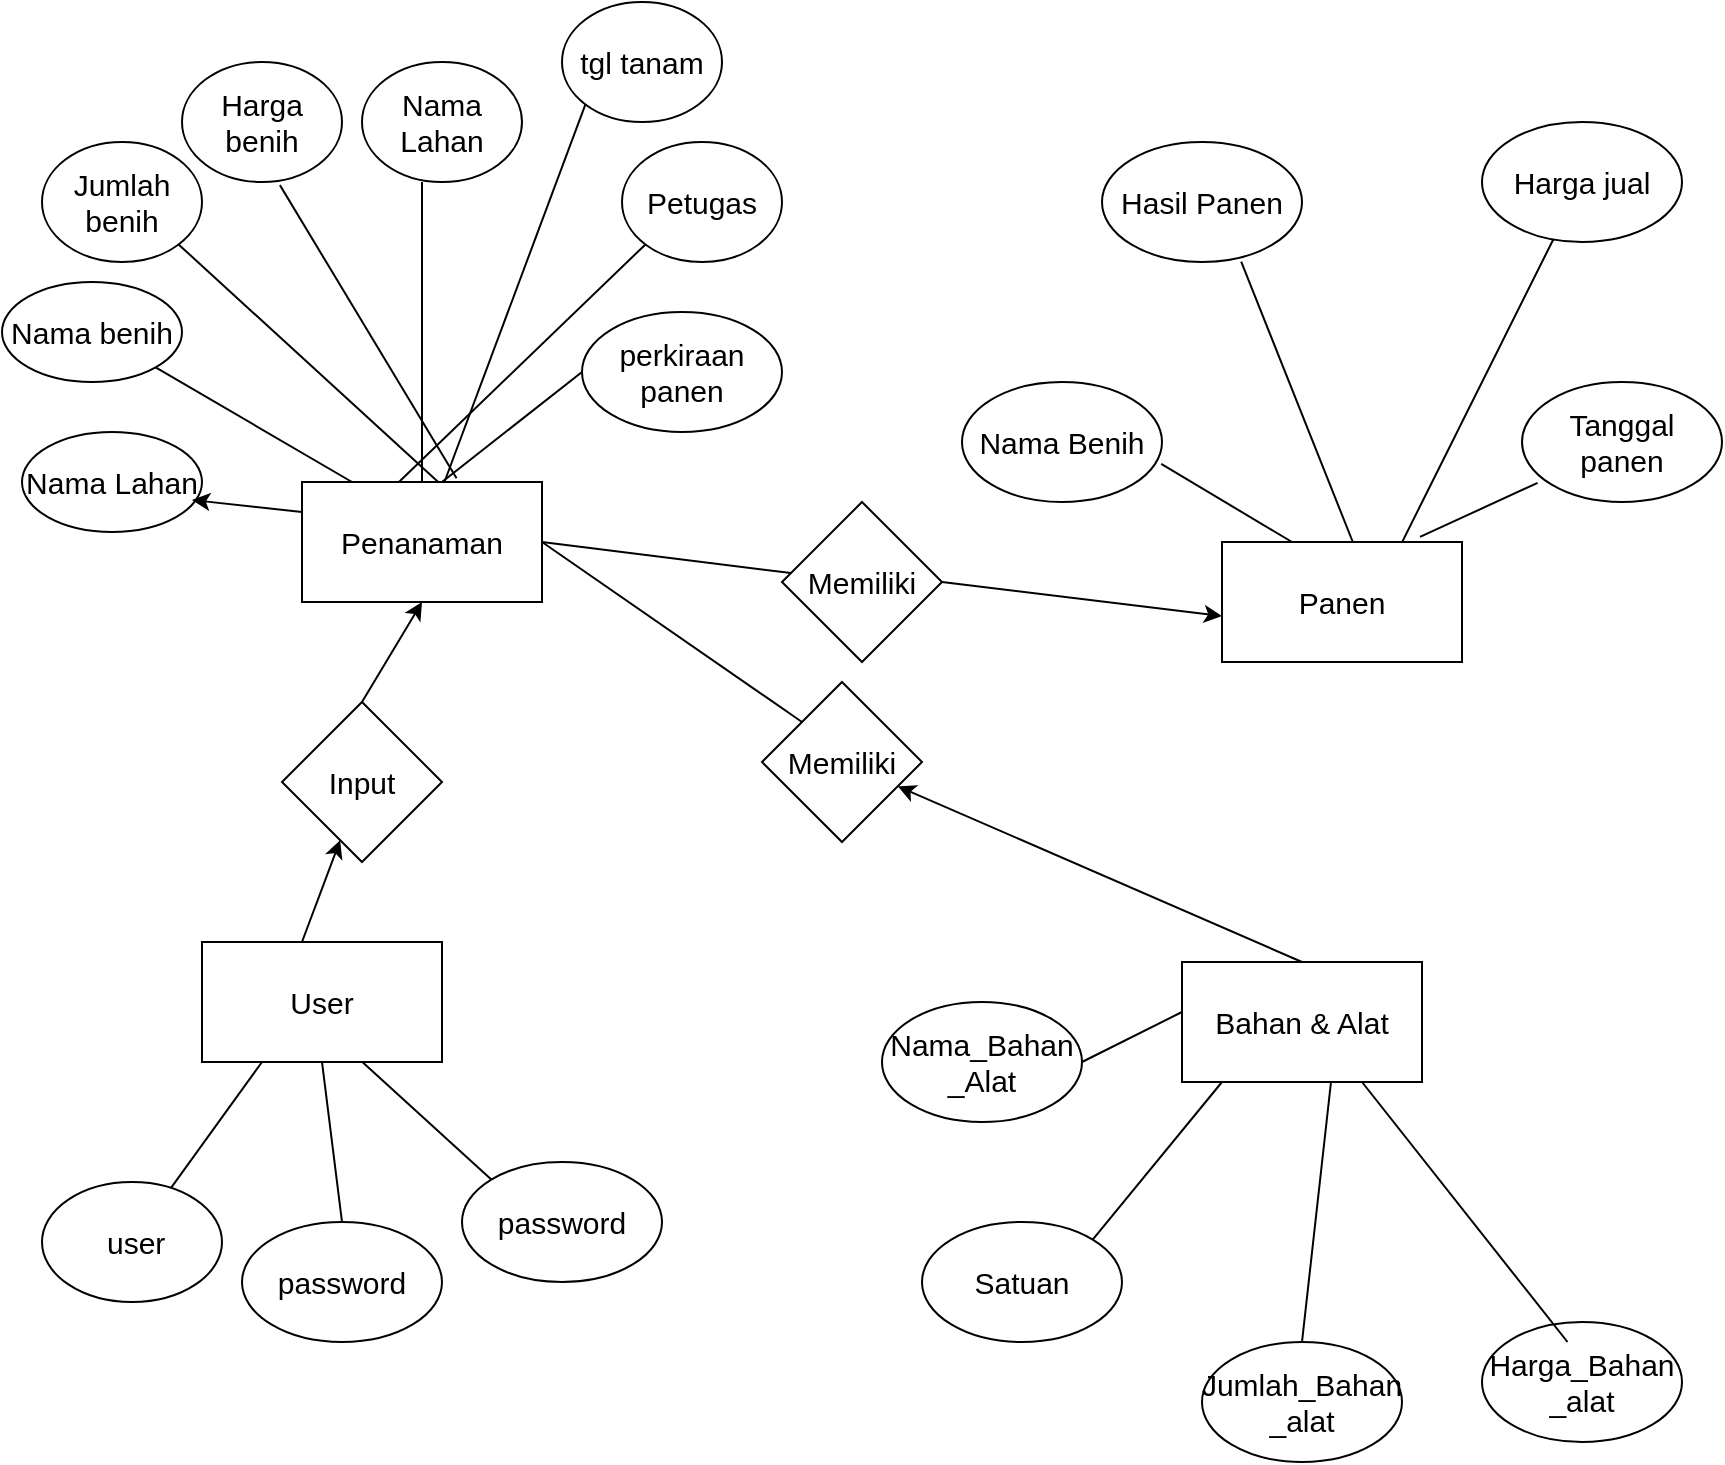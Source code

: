 <mxfile version="17.1.3" type="github">
  <diagram id="3jRMcSLiw0W7gwjwwNcd" name="Page-2">
    <mxGraphModel dx="2090" dy="643" grid="1" gridSize="10" guides="1" tooltips="1" connect="1" arrows="1" fold="1" page="1" pageScale="1" pageWidth="850" pageHeight="1100" math="0" shadow="0">
      <root>
        <mxCell id="GGf_Twrp3IPaFsppmbBV-0" />
        <mxCell id="GGf_Twrp3IPaFsppmbBV-1" parent="GGf_Twrp3IPaFsppmbBV-0" />
        <mxCell id="GGf_Twrp3IPaFsppmbBV-2" value="Bahan &amp;amp; Alat" style="rounded=0;whiteSpace=wrap;html=1;fontSize=15;" parent="GGf_Twrp3IPaFsppmbBV-1" vertex="1">
          <mxGeometry x="580" y="480" width="120" height="60" as="geometry" />
        </mxCell>
        <mxCell id="GGf_Twrp3IPaFsppmbBV-3" value="Penanaman" style="rounded=0;whiteSpace=wrap;html=1;fontSize=15;" parent="GGf_Twrp3IPaFsppmbBV-1" vertex="1">
          <mxGeometry x="140" y="240" width="120" height="60" as="geometry" />
        </mxCell>
        <mxCell id="GGf_Twrp3IPaFsppmbBV-4" value="Panen" style="rounded=0;whiteSpace=wrap;html=1;fontSize=15;" parent="GGf_Twrp3IPaFsppmbBV-1" vertex="1">
          <mxGeometry x="600" y="270" width="120" height="60" as="geometry" />
        </mxCell>
        <mxCell id="GGf_Twrp3IPaFsppmbBV-5" value="tgl tanam" style="ellipse;whiteSpace=wrap;html=1;fontSize=15;" parent="GGf_Twrp3IPaFsppmbBV-1" vertex="1">
          <mxGeometry x="270" width="80" height="60" as="geometry" />
        </mxCell>
        <mxCell id="GGf_Twrp3IPaFsppmbBV-6" value="perkiraan panen" style="ellipse;whiteSpace=wrap;html=1;fontSize=15;" parent="GGf_Twrp3IPaFsppmbBV-1" vertex="1">
          <mxGeometry x="280" y="155" width="100" height="60" as="geometry" />
        </mxCell>
        <mxCell id="GGf_Twrp3IPaFsppmbBV-7" value="Harga benih" style="ellipse;whiteSpace=wrap;html=1;fontSize=15;" parent="GGf_Twrp3IPaFsppmbBV-1" vertex="1">
          <mxGeometry x="80" y="30" width="80" height="60" as="geometry" />
        </mxCell>
        <mxCell id="GGf_Twrp3IPaFsppmbBV-8" value="Jumlah benih" style="ellipse;whiteSpace=wrap;html=1;fontSize=15;" parent="GGf_Twrp3IPaFsppmbBV-1" vertex="1">
          <mxGeometry x="10" y="70" width="80" height="60" as="geometry" />
        </mxCell>
        <mxCell id="GGf_Twrp3IPaFsppmbBV-9" value="Nama benih" style="ellipse;whiteSpace=wrap;html=1;fontSize=15;" parent="GGf_Twrp3IPaFsppmbBV-1" vertex="1">
          <mxGeometry x="-10" y="140" width="90" height="50" as="geometry" />
        </mxCell>
        <mxCell id="GGf_Twrp3IPaFsppmbBV-11" value="" style="endArrow=none;html=1;rounded=0;fontSize=15;entryX=1;entryY=1;entryDx=0;entryDy=0;" parent="GGf_Twrp3IPaFsppmbBV-1" target="GGf_Twrp3IPaFsppmbBV-9" edge="1">
          <mxGeometry width="50" height="50" relative="1" as="geometry">
            <mxPoint x="165" y="240" as="sourcePoint" />
            <mxPoint x="215" y="190" as="targetPoint" />
          </mxGeometry>
        </mxCell>
        <mxCell id="GGf_Twrp3IPaFsppmbBV-12" value="" style="endArrow=none;html=1;rounded=0;fontSize=15;entryX=1;entryY=1;entryDx=0;entryDy=0;" parent="GGf_Twrp3IPaFsppmbBV-1" target="GGf_Twrp3IPaFsppmbBV-8" edge="1">
          <mxGeometry width="50" height="50" relative="1" as="geometry">
            <mxPoint x="208.1" y="240" as="sourcePoint" />
            <mxPoint x="150.004" y="202.631" as="targetPoint" />
          </mxGeometry>
        </mxCell>
        <mxCell id="GGf_Twrp3IPaFsppmbBV-13" value="" style="endArrow=none;html=1;rounded=0;fontSize=15;entryX=0.612;entryY=1.026;entryDx=0;entryDy=0;entryPerimeter=0;exitX=0.644;exitY=-0.032;exitDx=0;exitDy=0;exitPerimeter=0;" parent="GGf_Twrp3IPaFsppmbBV-1" source="GGf_Twrp3IPaFsppmbBV-3" target="GGf_Twrp3IPaFsppmbBV-7" edge="1">
          <mxGeometry width="50" height="50" relative="1" as="geometry">
            <mxPoint x="230.0" y="244.5" as="sourcePoint" />
            <mxPoint x="140.463" y="115.502" as="targetPoint" />
          </mxGeometry>
        </mxCell>
        <mxCell id="GGf_Twrp3IPaFsppmbBV-14" value="" style="endArrow=none;html=1;rounded=0;fontSize=15;entryX=0;entryY=1;entryDx=0;entryDy=0;" parent="GGf_Twrp3IPaFsppmbBV-1" source="GGf_Twrp3IPaFsppmbBV-3" target="GGf_Twrp3IPaFsppmbBV-5" edge="1">
          <mxGeometry width="50" height="50" relative="1" as="geometry">
            <mxPoint x="268.32" y="263.26" as="sourcePoint" />
            <mxPoint x="260.0" y="106.74" as="targetPoint" />
          </mxGeometry>
        </mxCell>
        <mxCell id="GGf_Twrp3IPaFsppmbBV-15" value="" style="endArrow=none;html=1;rounded=0;fontSize=15;entryX=0;entryY=0.5;entryDx=0;entryDy=0;" parent="GGf_Twrp3IPaFsppmbBV-1" target="GGf_Twrp3IPaFsppmbBV-6" edge="1">
          <mxGeometry width="50" height="50" relative="1" as="geometry">
            <mxPoint x="210" y="240" as="sourcePoint" />
            <mxPoint x="281.437" y="121.002" as="targetPoint" />
          </mxGeometry>
        </mxCell>
        <mxCell id="GGf_Twrp3IPaFsppmbBV-16" value="User" style="rounded=0;whiteSpace=wrap;html=1;fontSize=15;" parent="GGf_Twrp3IPaFsppmbBV-1" vertex="1">
          <mxGeometry x="90" y="470" width="120" height="60" as="geometry" />
        </mxCell>
        <mxCell id="GGf_Twrp3IPaFsppmbBV-17" value="Nama Benih" style="ellipse;whiteSpace=wrap;html=1;fontSize=15;" parent="GGf_Twrp3IPaFsppmbBV-1" vertex="1">
          <mxGeometry x="470" y="190" width="100" height="60" as="geometry" />
        </mxCell>
        <mxCell id="GGf_Twrp3IPaFsppmbBV-18" value="Tanggal panen" style="ellipse;whiteSpace=wrap;html=1;fontSize=15;" parent="GGf_Twrp3IPaFsppmbBV-1" vertex="1">
          <mxGeometry x="750" y="190" width="100" height="60" as="geometry" />
        </mxCell>
        <mxCell id="GGf_Twrp3IPaFsppmbBV-19" value="Hasil Panen" style="ellipse;whiteSpace=wrap;html=1;fontSize=15;" parent="GGf_Twrp3IPaFsppmbBV-1" vertex="1">
          <mxGeometry x="540" y="70" width="100" height="60" as="geometry" />
        </mxCell>
        <mxCell id="GGf_Twrp3IPaFsppmbBV-20" value="Harga jual" style="ellipse;whiteSpace=wrap;html=1;fontSize=15;" parent="GGf_Twrp3IPaFsppmbBV-1" vertex="1">
          <mxGeometry x="730" y="60" width="100" height="60" as="geometry" />
        </mxCell>
        <mxCell id="GGf_Twrp3IPaFsppmbBV-21" value="Jumlah_Bahan&lt;br&gt;_alat" style="ellipse;whiteSpace=wrap;html=1;fontSize=15;" parent="GGf_Twrp3IPaFsppmbBV-1" vertex="1">
          <mxGeometry x="590" y="670" width="100" height="60" as="geometry" />
        </mxCell>
        <mxCell id="GGf_Twrp3IPaFsppmbBV-23" value="Nama_Bahan&lt;br&gt;_Alat" style="ellipse;whiteSpace=wrap;html=1;fontSize=15;" parent="GGf_Twrp3IPaFsppmbBV-1" vertex="1">
          <mxGeometry x="430" y="500" width="100" height="60" as="geometry" />
        </mxCell>
        <mxCell id="GGf_Twrp3IPaFsppmbBV-24" value="Harga_Bahan&lt;br&gt;_alat" style="ellipse;whiteSpace=wrap;html=1;fontSize=15;" parent="GGf_Twrp3IPaFsppmbBV-1" vertex="1">
          <mxGeometry x="730" y="660" width="100" height="60" as="geometry" />
        </mxCell>
        <mxCell id="GGf_Twrp3IPaFsppmbBV-25" value="Satuan" style="ellipse;whiteSpace=wrap;html=1;fontSize=15;" parent="GGf_Twrp3IPaFsppmbBV-1" vertex="1">
          <mxGeometry x="450" y="610" width="100" height="60" as="geometry" />
        </mxCell>
        <mxCell id="GGf_Twrp3IPaFsppmbBV-26" value="" style="endArrow=none;html=1;rounded=0;fontSize=15;exitX=1;exitY=0.5;exitDx=0;exitDy=0;" parent="GGf_Twrp3IPaFsppmbBV-1" source="GGf_Twrp3IPaFsppmbBV-23" edge="1">
          <mxGeometry width="50" height="50" relative="1" as="geometry">
            <mxPoint x="530" y="555" as="sourcePoint" />
            <mxPoint x="580" y="505" as="targetPoint" />
          </mxGeometry>
        </mxCell>
        <mxCell id="GGf_Twrp3IPaFsppmbBV-27" value="" style="endArrow=none;html=1;rounded=0;fontSize=15;exitX=1;exitY=0;exitDx=0;exitDy=0;" parent="GGf_Twrp3IPaFsppmbBV-1" source="GGf_Twrp3IPaFsppmbBV-25" edge="1">
          <mxGeometry width="50" height="50" relative="1" as="geometry">
            <mxPoint x="550" y="565" as="sourcePoint" />
            <mxPoint x="600" y="540" as="targetPoint" />
          </mxGeometry>
        </mxCell>
        <mxCell id="GGf_Twrp3IPaFsppmbBV-28" value="" style="endArrow=none;html=1;rounded=0;fontSize=15;exitX=0.5;exitY=0;exitDx=0;exitDy=0;" parent="GGf_Twrp3IPaFsppmbBV-1" source="GGf_Twrp3IPaFsppmbBV-21" edge="1">
          <mxGeometry width="50" height="50" relative="1" as="geometry">
            <mxPoint x="589.996" y="618.871" as="sourcePoint" />
            <mxPoint x="654.5" y="540" as="targetPoint" />
          </mxGeometry>
        </mxCell>
        <mxCell id="GGf_Twrp3IPaFsppmbBV-29" value="" style="endArrow=none;html=1;rounded=0;fontSize=15;exitX=0.5;exitY=0;exitDx=0;exitDy=0;entryX=0.75;entryY=1;entryDx=0;entryDy=0;" parent="GGf_Twrp3IPaFsppmbBV-1" target="GGf_Twrp3IPaFsppmbBV-2" edge="1">
          <mxGeometry width="50" height="50" relative="1" as="geometry">
            <mxPoint x="772.75" y="670.0" as="sourcePoint" />
            <mxPoint x="787.25" y="540" as="targetPoint" />
          </mxGeometry>
        </mxCell>
        <mxCell id="GGf_Twrp3IPaFsppmbBV-31" value="" style="endArrow=none;html=1;rounded=0;fontSize=15;entryX=0.996;entryY=0.683;entryDx=0;entryDy=0;entryPerimeter=0;" parent="GGf_Twrp3IPaFsppmbBV-1" target="GGf_Twrp3IPaFsppmbBV-17" edge="1">
          <mxGeometry width="50" height="50" relative="1" as="geometry">
            <mxPoint x="635" y="270" as="sourcePoint" />
            <mxPoint x="685" y="220" as="targetPoint" />
          </mxGeometry>
        </mxCell>
        <mxCell id="GGf_Twrp3IPaFsppmbBV-32" value="" style="endArrow=none;html=1;rounded=0;fontSize=15;entryX=0.696;entryY=0.997;entryDx=0;entryDy=0;entryPerimeter=0;" parent="GGf_Twrp3IPaFsppmbBV-1" target="GGf_Twrp3IPaFsppmbBV-19" edge="1">
          <mxGeometry width="50" height="50" relative="1" as="geometry">
            <mxPoint x="665.4" y="270" as="sourcePoint" />
            <mxPoint x="600.0" y="230.98" as="targetPoint" />
          </mxGeometry>
        </mxCell>
        <mxCell id="GGf_Twrp3IPaFsppmbBV-33" value="" style="endArrow=none;html=1;rounded=0;fontSize=15;" parent="GGf_Twrp3IPaFsppmbBV-1" target="GGf_Twrp3IPaFsppmbBV-20" edge="1">
          <mxGeometry width="50" height="50" relative="1" as="geometry">
            <mxPoint x="690.0" y="270.18" as="sourcePoint" />
            <mxPoint x="634.2" y="130.0" as="targetPoint" />
          </mxGeometry>
        </mxCell>
        <mxCell id="GGf_Twrp3IPaFsppmbBV-34" value="" style="endArrow=none;html=1;rounded=0;fontSize=15;entryX=0.078;entryY=0.84;entryDx=0;entryDy=0;entryPerimeter=0;exitX=0.825;exitY=-0.042;exitDx=0;exitDy=0;exitPerimeter=0;" parent="GGf_Twrp3IPaFsppmbBV-1" source="GGf_Twrp3IPaFsppmbBV-4" target="GGf_Twrp3IPaFsppmbBV-18" edge="1">
          <mxGeometry width="50" height="50" relative="1" as="geometry">
            <mxPoint x="700" y="280.18" as="sourcePoint" />
            <mxPoint x="775.719" y="128.75" as="targetPoint" />
          </mxGeometry>
        </mxCell>
        <mxCell id="GGf_Twrp3IPaFsppmbBV-35" value="&amp;nbsp;user" style="ellipse;whiteSpace=wrap;html=1;fontSize=15;" parent="GGf_Twrp3IPaFsppmbBV-1" vertex="1">
          <mxGeometry x="10" y="590" width="90" height="60" as="geometry" />
        </mxCell>
        <mxCell id="GGf_Twrp3IPaFsppmbBV-36" value="password" style="ellipse;whiteSpace=wrap;html=1;fontSize=15;" parent="GGf_Twrp3IPaFsppmbBV-1" vertex="1">
          <mxGeometry x="110" y="610" width="100" height="60" as="geometry" />
        </mxCell>
        <mxCell id="GGf_Twrp3IPaFsppmbBV-38" value="" style="endArrow=none;html=1;rounded=0;fontSize=15;exitX=0.25;exitY=1;exitDx=0;exitDy=0;" parent="GGf_Twrp3IPaFsppmbBV-1" source="GGf_Twrp3IPaFsppmbBV-16" target="GGf_Twrp3IPaFsppmbBV-35" edge="1">
          <mxGeometry width="50" height="50" relative="1" as="geometry">
            <mxPoint x="125" y="480" as="sourcePoint" />
            <mxPoint x="175" y="430" as="targetPoint" />
          </mxGeometry>
        </mxCell>
        <mxCell id="GGf_Twrp3IPaFsppmbBV-39" value="" style="endArrow=none;html=1;rounded=0;fontSize=15;exitX=0.5;exitY=1;exitDx=0;exitDy=0;" parent="GGf_Twrp3IPaFsppmbBV-1" source="GGf_Twrp3IPaFsppmbBV-16" edge="1">
          <mxGeometry width="50" height="50" relative="1" as="geometry">
            <mxPoint x="150" y="550" as="sourcePoint" />
            <mxPoint x="160" y="610" as="targetPoint" />
          </mxGeometry>
        </mxCell>
        <mxCell id="GGf_Twrp3IPaFsppmbBV-41" value="" style="endArrow=classic;html=1;rounded=0;fontSize=15;exitX=0.417;exitY=-0.002;exitDx=0;exitDy=0;exitPerimeter=0;" parent="GGf_Twrp3IPaFsppmbBV-1" target="M6xH8iQ4NFy6qSTSnN0h-0" edge="1" source="GGf_Twrp3IPaFsppmbBV-16">
          <mxGeometry width="50" height="50" relative="1" as="geometry">
            <mxPoint x="135" y="480" as="sourcePoint" />
            <mxPoint x="150" y="420" as="targetPoint" />
          </mxGeometry>
        </mxCell>
        <mxCell id="GGf_Twrp3IPaFsppmbBV-44" value="" style="endArrow=classic;html=1;rounded=0;fontSize=15;exitX=0.5;exitY=0;exitDx=0;exitDy=0;" parent="GGf_Twrp3IPaFsppmbBV-1" source="GGf_Twrp3IPaFsppmbBV-2" target="ZktvwcNXpLluFalXB4Im-2" edge="1">
          <mxGeometry width="50" height="50" relative="1" as="geometry">
            <mxPoint x="510" y="350.0" as="sourcePoint" />
            <mxPoint x="410" y="380" as="targetPoint" />
          </mxGeometry>
        </mxCell>
        <mxCell id="M6xH8iQ4NFy6qSTSnN0h-0" value="Input" style="rhombus;whiteSpace=wrap;html=1;fontSize=15;" parent="GGf_Twrp3IPaFsppmbBV-1" vertex="1">
          <mxGeometry x="130" y="350" width="80" height="80" as="geometry" />
        </mxCell>
        <mxCell id="M6xH8iQ4NFy6qSTSnN0h-1" value="" style="endArrow=classic;html=1;rounded=0;fontSize=15;entryX=0.5;entryY=1;entryDx=0;entryDy=0;exitX=0.5;exitY=0;exitDx=0;exitDy=0;" parent="GGf_Twrp3IPaFsppmbBV-1" source="M6xH8iQ4NFy6qSTSnN0h-0" target="GGf_Twrp3IPaFsppmbBV-3" edge="1">
          <mxGeometry width="50" height="50" relative="1" as="geometry">
            <mxPoint x="186.2" y="371.2" as="sourcePoint" />
            <mxPoint x="210.0" y="310.0" as="targetPoint" />
          </mxGeometry>
        </mxCell>
        <mxCell id="M6xH8iQ4NFy6qSTSnN0h-5" value="" style="endArrow=classic;html=1;rounded=0;fontSize=15;entryX=0;entryY=0.617;entryDx=0;entryDy=0;entryPerimeter=0;exitX=1;exitY=0.5;exitDx=0;exitDy=0;" parent="GGf_Twrp3IPaFsppmbBV-1" source="ZktvwcNXpLluFalXB4Im-4" target="GGf_Twrp3IPaFsppmbBV-4" edge="1">
          <mxGeometry width="50" height="50" relative="1" as="geometry">
            <mxPoint x="495.664" y="294.336" as="sourcePoint" />
            <mxPoint x="580" y="330" as="targetPoint" />
          </mxGeometry>
        </mxCell>
        <mxCell id="q-kjPyN1m_3NmtX6NYIw-0" value="Nama Lahan" style="ellipse;whiteSpace=wrap;html=1;fontSize=15;" parent="GGf_Twrp3IPaFsppmbBV-1" vertex="1">
          <mxGeometry x="170" y="30" width="80" height="60" as="geometry" />
        </mxCell>
        <mxCell id="q-kjPyN1m_3NmtX6NYIw-1" value="" style="endArrow=none;html=1;rounded=0;fontSize=15;entryX=0.612;entryY=1.026;entryDx=0;entryDy=0;entryPerimeter=0;" parent="GGf_Twrp3IPaFsppmbBV-1" edge="1">
          <mxGeometry width="50" height="50" relative="1" as="geometry">
            <mxPoint x="200" y="240" as="sourcePoint" />
            <mxPoint x="200.0" y="90.0" as="targetPoint" />
          </mxGeometry>
        </mxCell>
        <mxCell id="q-kjPyN1m_3NmtX6NYIw-2" value="Nama Lahan" style="ellipse;whiteSpace=wrap;html=1;fontSize=15;" parent="GGf_Twrp3IPaFsppmbBV-1" vertex="1">
          <mxGeometry y="215" width="90" height="50" as="geometry" />
        </mxCell>
        <mxCell id="q-kjPyN1m_3NmtX6NYIw-3" value="" style="endArrow=classic;html=1;rounded=0;exitX=0;exitY=0.25;exitDx=0;exitDy=0;" parent="GGf_Twrp3IPaFsppmbBV-1" source="GGf_Twrp3IPaFsppmbBV-3" edge="1">
          <mxGeometry width="50" height="50" relative="1" as="geometry">
            <mxPoint x="155" y="249" as="sourcePoint" />
            <mxPoint x="85" y="249" as="targetPoint" />
          </mxGeometry>
        </mxCell>
        <mxCell id="ZktvwcNXpLluFalXB4Im-0" value="password" style="ellipse;whiteSpace=wrap;html=1;fontSize=15;" vertex="1" parent="GGf_Twrp3IPaFsppmbBV-1">
          <mxGeometry x="220" y="580" width="100" height="60" as="geometry" />
        </mxCell>
        <mxCell id="ZktvwcNXpLluFalXB4Im-1" value="" style="endArrow=none;html=1;rounded=0;fontSize=15;exitX=0.667;exitY=0.998;exitDx=0;exitDy=0;entryX=0;entryY=0;entryDx=0;entryDy=0;exitPerimeter=0;" edge="1" parent="GGf_Twrp3IPaFsppmbBV-1" source="GGf_Twrp3IPaFsppmbBV-16" target="ZktvwcNXpLluFalXB4Im-0">
          <mxGeometry width="50" height="50" relative="1" as="geometry">
            <mxPoint x="185" y="540" as="sourcePoint" />
            <mxPoint x="195" y="610" as="targetPoint" />
          </mxGeometry>
        </mxCell>
        <mxCell id="ZktvwcNXpLluFalXB4Im-2" value="&lt;font style=&quot;font-size: 15px&quot;&gt;Memiliki&lt;/font&gt;" style="rhombus;whiteSpace=wrap;html=1;" vertex="1" parent="GGf_Twrp3IPaFsppmbBV-1">
          <mxGeometry x="370" y="340.0" width="80" height="80" as="geometry" />
        </mxCell>
        <mxCell id="ZktvwcNXpLluFalXB4Im-3" value="" style="endArrow=none;html=1;rounded=0;fontSize=15;entryX=1;entryY=0.5;entryDx=0;entryDy=0;exitX=0;exitY=0;exitDx=0;exitDy=0;" edge="1" parent="GGf_Twrp3IPaFsppmbBV-1" source="ZktvwcNXpLluFalXB4Im-2" target="GGf_Twrp3IPaFsppmbBV-3">
          <mxGeometry width="50" height="50" relative="1" as="geometry">
            <mxPoint x="360" y="360" as="sourcePoint" />
            <mxPoint x="410" y="310" as="targetPoint" />
          </mxGeometry>
        </mxCell>
        <mxCell id="ZktvwcNXpLluFalXB4Im-4" value="&lt;font style=&quot;font-size: 15px&quot;&gt;Memiliki&lt;/font&gt;" style="rhombus;whiteSpace=wrap;html=1;" vertex="1" parent="GGf_Twrp3IPaFsppmbBV-1">
          <mxGeometry x="380" y="250.0" width="80" height="80" as="geometry" />
        </mxCell>
        <mxCell id="ZktvwcNXpLluFalXB4Im-5" value="Petugas" style="ellipse;whiteSpace=wrap;html=1;fontSize=15;" vertex="1" parent="GGf_Twrp3IPaFsppmbBV-1">
          <mxGeometry x="300" y="70" width="80" height="60" as="geometry" />
        </mxCell>
        <mxCell id="ZktvwcNXpLluFalXB4Im-6" value="" style="endArrow=none;html=1;rounded=0;fontSize=15;entryX=0;entryY=1;entryDx=0;entryDy=0;exitX=0.405;exitY=-0.002;exitDx=0;exitDy=0;exitPerimeter=0;" edge="1" parent="GGf_Twrp3IPaFsppmbBV-1" source="GGf_Twrp3IPaFsppmbBV-3" target="ZktvwcNXpLluFalXB4Im-5">
          <mxGeometry width="50" height="50" relative="1" as="geometry">
            <mxPoint x="210" y="250.0" as="sourcePoint" />
            <mxPoint x="210" y="100.0" as="targetPoint" />
          </mxGeometry>
        </mxCell>
        <mxCell id="ZktvwcNXpLluFalXB4Im-7" value="" style="endArrow=none;html=1;rounded=0;fontSize=15;exitX=1;exitY=0.5;exitDx=0;exitDy=0;" edge="1" parent="GGf_Twrp3IPaFsppmbBV-1" source="GGf_Twrp3IPaFsppmbBV-3" target="ZktvwcNXpLluFalXB4Im-4">
          <mxGeometry width="50" height="50" relative="1" as="geometry">
            <mxPoint x="410" y="360" as="sourcePoint" />
            <mxPoint x="460" y="310" as="targetPoint" />
          </mxGeometry>
        </mxCell>
      </root>
    </mxGraphModel>
  </diagram>
</mxfile>
